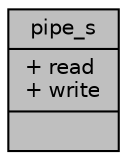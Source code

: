 digraph "pipe_s"
{
  edge [fontname="Helvetica",fontsize="10",labelfontname="Helvetica",labelfontsize="10"];
  node [fontname="Helvetica",fontsize="10",shape=record];
  Node1 [label="{pipe_s\n|+ read\l+ write\l|}",height=0.2,width=0.4,color="black", fillcolor="grey75", style="filled", fontcolor="black"];
}

